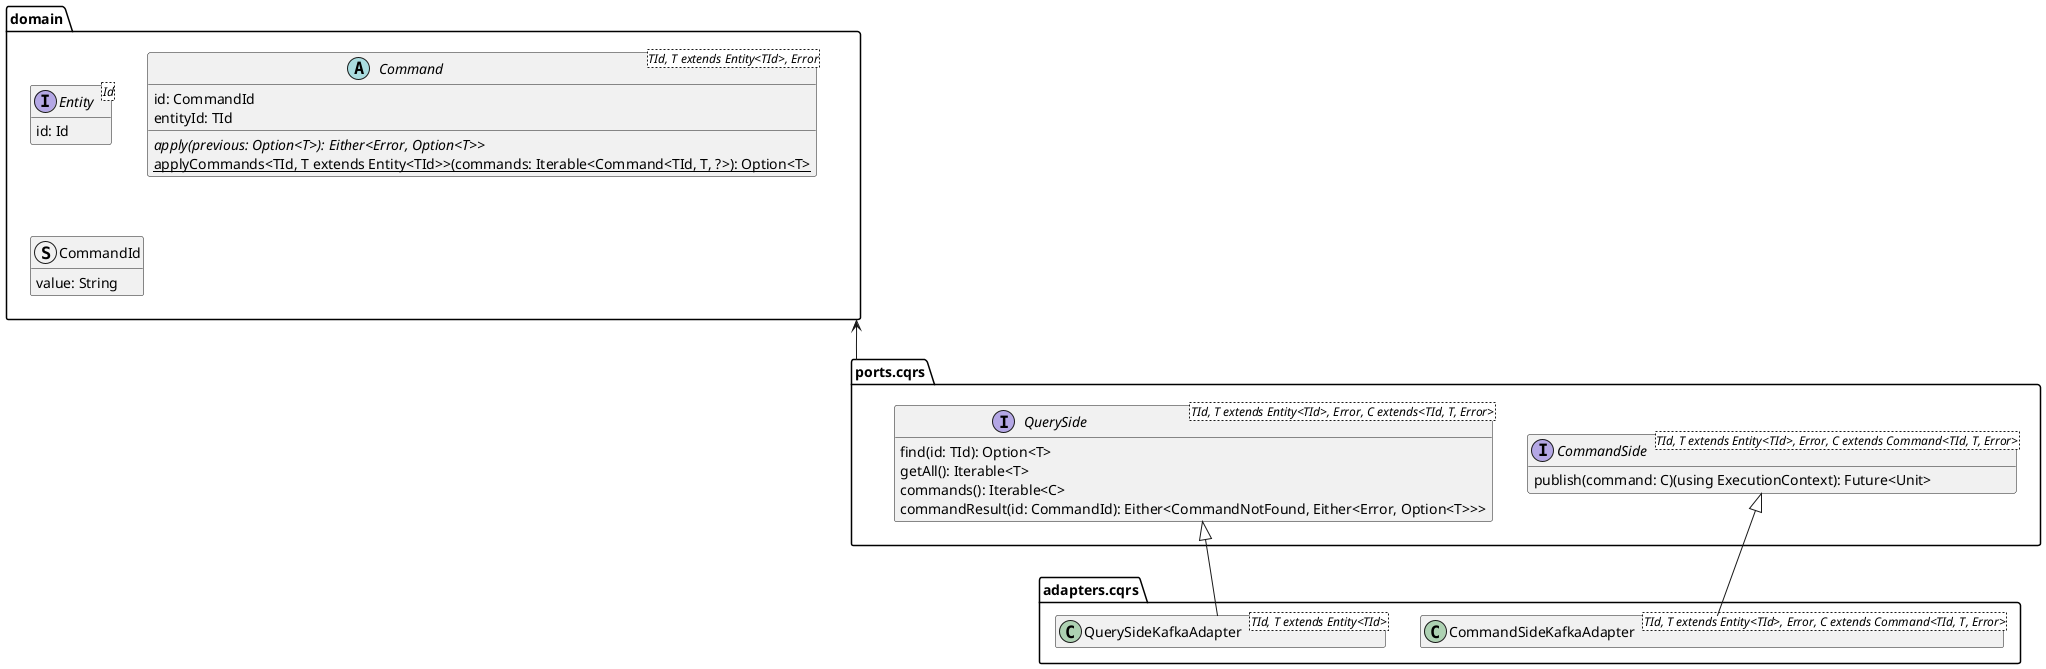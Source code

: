 @startuml cqrs-es-domain-model

hide empty members

package domain {
    !startsub ES
    interface Entity<Id> {
        id: Id
    }

    abstract class Command<TId, T extends Entity<TId>, Error> {
        id: CommandId
        entityId: TId
        {abstract} apply(previous: Option<T>): Either<Error, Option<T>>
        {static} applyCommands<TId, T extends Entity<TId>>(commands: Iterable<Command<TId, T, ?>): Option<T>
    }
    !endsub

    struct CommandId {
        value: String
    }
}

set separator none
package ports.cqrs {
    interface CommandSide<TId, T extends Entity<TId>, Error, C extends Command<TId, T, Error>> {
        publish(command: C)(using ExecutionContext): Future<Unit>
    }
    interface QuerySide<TId, T extends Entity<TId>, Error, C extends<TId, T, Error>>{
        find(id: TId): Option<T>
        getAll(): Iterable<T>
        commands(): Iterable<C>
        commandResult(id: CommandId): Either<CommandNotFound, Either<Error, Option<T>>>
    }
}

package adapters.cqrs {
    class CommandSideKafkaAdapter<TId, T extends Entity<TId>, Error, C extends Command<TId, T, Error>> extends CommandSide
    class QuerySideKafkaAdapter<TId, T extends Entity<TId>> extends QuerySide
}

domain <--- ports.cqrs

@enduml
